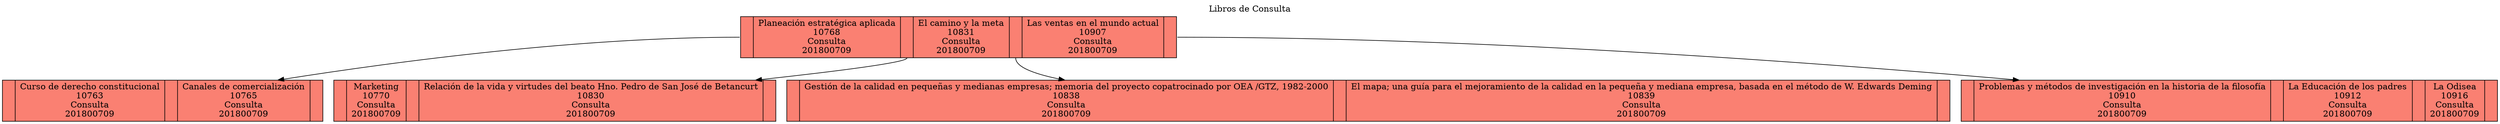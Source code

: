 digraph G {
node [shape = record,height=.1 color=black fillcolor=salmon style=filled];
labelloc="t";
label="Libros de Consulta";
node1[label = "<f0> |Planeación estratégica aplicada\n10768\nConsulta\n201800709|<f1> |El camino y la meta\n10831\nConsulta\n201800709|<f2> |Las ventas en el mundo actual\n10907\nConsulta\n201800709|<f3>"];
node2[label = "<f0> |Curso de derecho constitucional\n10763\nConsulta\n201800709|<f1> |Canales de comercialización\n10765\nConsulta\n201800709|<f2>"];
"node1":f0->"node2";
node3[label = "<f0> |Marketing\n10770\nConsulta\n201800709|<f1> |Relación de la vida y virtudes del beato Hno. Pedro de San José de Betancurt\n10830\nConsulta\n201800709|<f2>"];
"node1":f1->"node3";
node4[label = "<f0> |Gestión de la calidad en pequeñas y medianas empresas; memoria del proyecto copatrocinado por OEA /GTZ, 1982-2000\n10838\nConsulta\n201800709|<f1> |El mapa; una guía para el mejoramiento de la calidad en la pequeña y mediana empresa, basada en el método de W. Edwards Deming\n10839\nConsulta\n201800709|<f2>"];
"node1":f2->"node4";
node5[label = "<f0> |Problemas y métodos de investigación en la historia de la filosofía\n10910\nConsulta\n201800709|<f1> |La Educación de los padres\n10912\nConsulta\n201800709|<f2> |La Odisea\n10916\nConsulta\n201800709|<f3>"];
"node1":f3->"node5";

}